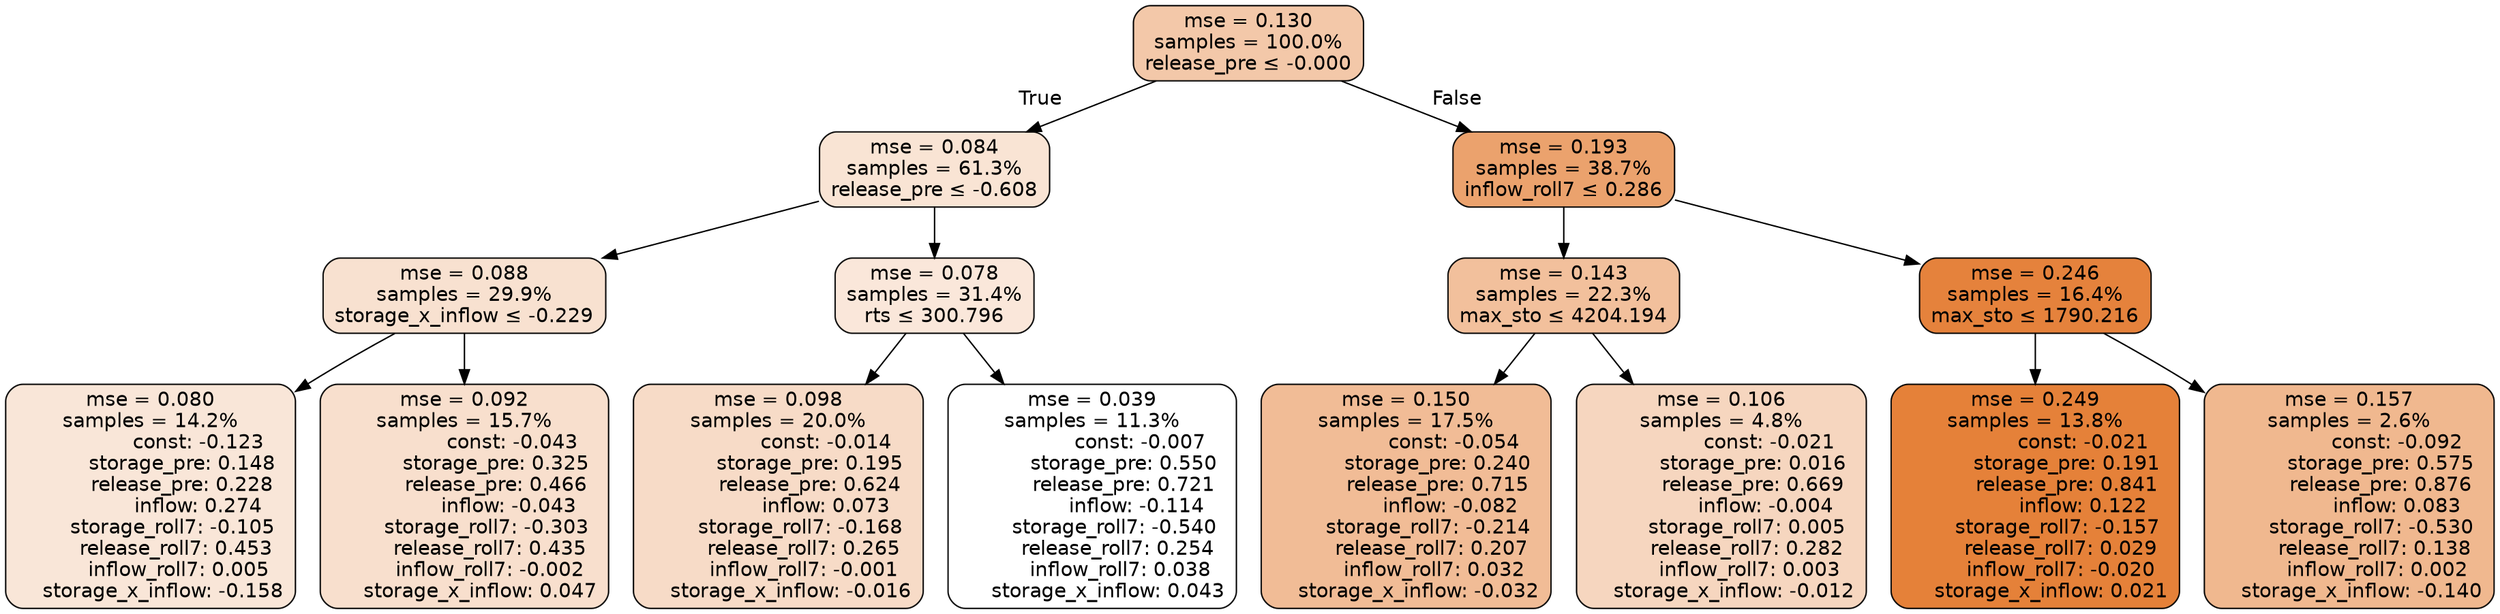 digraph tree {
bgcolor="transparent"
node [shape=rectangle, style="filled, rounded", color="black", fontname=helvetica] ;
edge [fontname=helvetica] ;
	"0" [label="mse = 0.130
samples = 100.0%
release_pre &le; -0.000", fillcolor="#f3c8a9"]
	"1" [label="mse = 0.084
samples = 61.3%
release_pre &le; -0.608", fillcolor="#f9e4d4"]
	"2" [label="mse = 0.088
samples = 29.9%
storage_x_inflow &le; -0.229", fillcolor="#f8e1d0"]
	"3" [label="mse = 0.080
samples = 14.2%
               const: -0.123
          storage_pre: 0.148
          release_pre: 0.228
               inflow: 0.274
       storage_roll7: -0.105
        release_roll7: 0.453
         inflow_roll7: 0.005
    storage_x_inflow: -0.158", fillcolor="#f9e6d8"]
	"4" [label="mse = 0.092
samples = 15.7%
               const: -0.043
          storage_pre: 0.325
          release_pre: 0.466
              inflow: -0.043
       storage_roll7: -0.303
        release_roll7: 0.435
        inflow_roll7: -0.002
     storage_x_inflow: 0.047", fillcolor="#f8dfcd"]
	"5" [label="mse = 0.078
samples = 31.4%
rts &le; 300.796", fillcolor="#fae7da"]
	"6" [label="mse = 0.098
samples = 20.0%
               const: -0.014
          storage_pre: 0.195
          release_pre: 0.624
               inflow: 0.073
       storage_roll7: -0.168
        release_roll7: 0.265
        inflow_roll7: -0.001
    storage_x_inflow: -0.016", fillcolor="#f7dbc7"]
	"7" [label="mse = 0.039
samples = 11.3%
               const: -0.007
          storage_pre: 0.550
          release_pre: 0.721
              inflow: -0.114
       storage_roll7: -0.540
        release_roll7: 0.254
         inflow_roll7: 0.038
     storage_x_inflow: 0.043", fillcolor="#ffffff"]
	"8" [label="mse = 0.193
samples = 38.7%
inflow_roll7 &le; 0.286", fillcolor="#eba26d"]
	"9" [label="mse = 0.143
samples = 22.3%
max_sto &le; 4204.194", fillcolor="#f2c09c"]
	"10" [label="mse = 0.150
samples = 17.5%
               const: -0.054
          storage_pre: 0.240
          release_pre: 0.715
              inflow: -0.082
       storage_roll7: -0.214
        release_roll7: 0.207
         inflow_roll7: 0.032
    storage_x_inflow: -0.032", fillcolor="#f1bc96"]
	"11" [label="mse = 0.106
samples = 4.8%
               const: -0.021
          storage_pre: 0.016
          release_pre: 0.669
              inflow: -0.004
        storage_roll7: 0.005
        release_roll7: 0.282
         inflow_roll7: 0.003
    storage_x_inflow: -0.012", fillcolor="#f6d6bf"]
	"12" [label="mse = 0.246
samples = 16.4%
max_sto &le; 1790.216", fillcolor="#e5823c"]
	"13" [label="mse = 0.249
samples = 13.8%
               const: -0.021
          storage_pre: 0.191
          release_pre: 0.841
               inflow: 0.122
       storage_roll7: -0.157
        release_roll7: 0.029
        inflow_roll7: -0.020
     storage_x_inflow: 0.021", fillcolor="#e58139"]
	"14" [label="mse = 0.157
samples = 2.6%
               const: -0.092
          storage_pre: 0.575
          release_pre: 0.876
               inflow: 0.083
       storage_roll7: -0.530
        release_roll7: 0.138
         inflow_roll7: 0.002
    storage_x_inflow: -0.140", fillcolor="#f0b88f"]

	"0" -> "1" [labeldistance=2.5, labelangle=45, headlabel="True"]
	"1" -> "2"
	"2" -> "3"
	"2" -> "4"
	"1" -> "5"
	"5" -> "6"
	"5" -> "7"
	"0" -> "8" [labeldistance=2.5, labelangle=-45, headlabel="False"]
	"8" -> "9"
	"9" -> "10"
	"9" -> "11"
	"8" -> "12"
	"12" -> "13"
	"12" -> "14"
}
